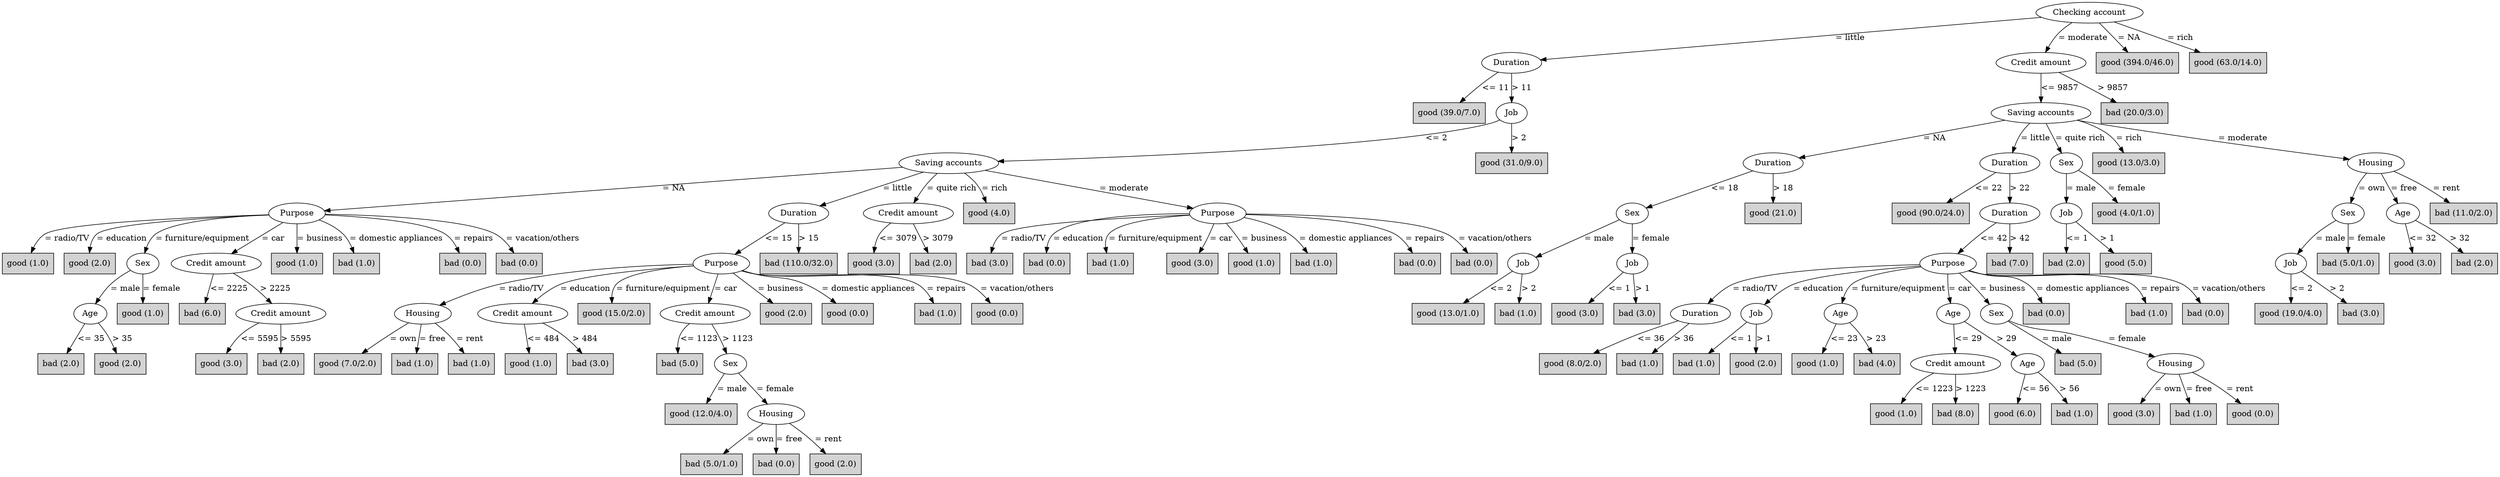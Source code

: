 digraph J48Tree {
N0 [label="Checking account" ]
N0->N1 [label="= little"]
N1 [label="Duration" ]
N1->N2 [label="<= 11"]
N2 [label="good (39.0/7.0)" shape=box style=filled ]
N1->N3 [label="> 11"]
N3 [label="Job" ]
N3->N4 [label="<= 2"]
N4 [label="Saving accounts" ]
N4->N5 [label="= NA"]
N5 [label="Purpose" ]
N5->N6 [label="= radio/TV"]
N6 [label="good (1.0)" shape=box style=filled ]
N5->N7 [label="= education"]
N7 [label="good (2.0)" shape=box style=filled ]
N5->N8 [label="= furniture/equipment"]
N8 [label="Sex" ]
N8->N9 [label="= male"]
N9 [label="Age" ]
N9->N10 [label="<= 35"]
N10 [label="bad (2.0)" shape=box style=filled ]
N9->N11 [label="> 35"]
N11 [label="good (2.0)" shape=box style=filled ]
N8->N12 [label="= female"]
N12 [label="good (1.0)" shape=box style=filled ]
N5->N13 [label="= car"]
N13 [label="Credit amount" ]
N13->N14 [label="<= 2225"]
N14 [label="bad (6.0)" shape=box style=filled ]
N13->N15 [label="> 2225"]
N15 [label="Credit amount" ]
N15->N16 [label="<= 5595"]
N16 [label="good (3.0)" shape=box style=filled ]
N15->N17 [label="> 5595"]
N17 [label="bad (2.0)" shape=box style=filled ]
N5->N18 [label="= business"]
N18 [label="good (1.0)" shape=box style=filled ]
N5->N19 [label="= domestic appliances"]
N19 [label="bad (1.0)" shape=box style=filled ]
N5->N20 [label="= repairs"]
N20 [label="bad (0.0)" shape=box style=filled ]
N5->N21 [label="= vacation/others"]
N21 [label="bad (0.0)" shape=box style=filled ]
N4->N22 [label="= little"]
N22 [label="Duration" ]
N22->N23 [label="<= 15"]
N23 [label="Purpose" ]
N23->N24 [label="= radio/TV"]
N24 [label="Housing" ]
N24->N25 [label="= own"]
N25 [label="good (7.0/2.0)" shape=box style=filled ]
N24->N26 [label="= free"]
N26 [label="bad (1.0)" shape=box style=filled ]
N24->N27 [label="= rent"]
N27 [label="bad (1.0)" shape=box style=filled ]
N23->N28 [label="= education"]
N28 [label="Credit amount" ]
N28->N29 [label="<= 484"]
N29 [label="good (1.0)" shape=box style=filled ]
N28->N30 [label="> 484"]
N30 [label="bad (3.0)" shape=box style=filled ]
N23->N31 [label="= furniture/equipment"]
N31 [label="good (15.0/2.0)" shape=box style=filled ]
N23->N32 [label="= car"]
N32 [label="Credit amount" ]
N32->N33 [label="<= 1123"]
N33 [label="bad (5.0)" shape=box style=filled ]
N32->N34 [label="> 1123"]
N34 [label="Sex" ]
N34->N35 [label="= male"]
N35 [label="good (12.0/4.0)" shape=box style=filled ]
N34->N36 [label="= female"]
N36 [label="Housing" ]
N36->N37 [label="= own"]
N37 [label="bad (5.0/1.0)" shape=box style=filled ]
N36->N38 [label="= free"]
N38 [label="bad (0.0)" shape=box style=filled ]
N36->N39 [label="= rent"]
N39 [label="good (2.0)" shape=box style=filled ]
N23->N40 [label="= business"]
N40 [label="good (2.0)" shape=box style=filled ]
N23->N41 [label="= domestic appliances"]
N41 [label="good (0.0)" shape=box style=filled ]
N23->N42 [label="= repairs"]
N42 [label="bad (1.0)" shape=box style=filled ]
N23->N43 [label="= vacation/others"]
N43 [label="good (0.0)" shape=box style=filled ]
N22->N44 [label="> 15"]
N44 [label="bad (110.0/32.0)" shape=box style=filled ]
N4->N45 [label="= quite rich"]
N45 [label="Credit amount" ]
N45->N46 [label="<= 3079"]
N46 [label="good (3.0)" shape=box style=filled ]
N45->N47 [label="> 3079"]
N47 [label="bad (2.0)" shape=box style=filled ]
N4->N48 [label="= rich"]
N48 [label="good (4.0)" shape=box style=filled ]
N4->N49 [label="= moderate"]
N49 [label="Purpose" ]
N49->N50 [label="= radio/TV"]
N50 [label="bad (3.0)" shape=box style=filled ]
N49->N51 [label="= education"]
N51 [label="bad (0.0)" shape=box style=filled ]
N49->N52 [label="= furniture/equipment"]
N52 [label="bad (1.0)" shape=box style=filled ]
N49->N53 [label="= car"]
N53 [label="good (3.0)" shape=box style=filled ]
N49->N54 [label="= business"]
N54 [label="good (1.0)" shape=box style=filled ]
N49->N55 [label="= domestic appliances"]
N55 [label="bad (1.0)" shape=box style=filled ]
N49->N56 [label="= repairs"]
N56 [label="bad (0.0)" shape=box style=filled ]
N49->N57 [label="= vacation/others"]
N57 [label="bad (0.0)" shape=box style=filled ]
N3->N58 [label="> 2"]
N58 [label="good (31.0/9.0)" shape=box style=filled ]
N0->N59 [label="= moderate"]
N59 [label="Credit amount" ]
N59->N60 [label="<= 9857"]
N60 [label="Saving accounts" ]
N60->N61 [label="= NA"]
N61 [label="Duration" ]
N61->N62 [label="<= 18"]
N62 [label="Sex" ]
N62->N63 [label="= male"]
N63 [label="Job" ]
N63->N64 [label="<= 2"]
N64 [label="good (13.0/1.0)" shape=box style=filled ]
N63->N65 [label="> 2"]
N65 [label="bad (1.0)" shape=box style=filled ]
N62->N66 [label="= female"]
N66 [label="Job" ]
N66->N67 [label="<= 1"]
N67 [label="good (3.0)" shape=box style=filled ]
N66->N68 [label="> 1"]
N68 [label="bad (3.0)" shape=box style=filled ]
N61->N69 [label="> 18"]
N69 [label="good (21.0)" shape=box style=filled ]
N60->N70 [label="= little"]
N70 [label="Duration" ]
N70->N71 [label="<= 22"]
N71 [label="good (90.0/24.0)" shape=box style=filled ]
N70->N72 [label="> 22"]
N72 [label="Duration" ]
N72->N73 [label="<= 42"]
N73 [label="Purpose" ]
N73->N74 [label="= radio/TV"]
N74 [label="Duration" ]
N74->N75 [label="<= 36"]
N75 [label="good (8.0/2.0)" shape=box style=filled ]
N74->N76 [label="> 36"]
N76 [label="bad (1.0)" shape=box style=filled ]
N73->N77 [label="= education"]
N77 [label="Job" ]
N77->N78 [label="<= 1"]
N78 [label="bad (1.0)" shape=box style=filled ]
N77->N79 [label="> 1"]
N79 [label="good (2.0)" shape=box style=filled ]
N73->N80 [label="= furniture/equipment"]
N80 [label="Age" ]
N80->N81 [label="<= 23"]
N81 [label="good (1.0)" shape=box style=filled ]
N80->N82 [label="> 23"]
N82 [label="bad (4.0)" shape=box style=filled ]
N73->N83 [label="= car"]
N83 [label="Age" ]
N83->N84 [label="<= 29"]
N84 [label="Credit amount" ]
N84->N85 [label="<= 1223"]
N85 [label="good (1.0)" shape=box style=filled ]
N84->N86 [label="> 1223"]
N86 [label="bad (8.0)" shape=box style=filled ]
N83->N87 [label="> 29"]
N87 [label="Age" ]
N87->N88 [label="<= 56"]
N88 [label="good (6.0)" shape=box style=filled ]
N87->N89 [label="> 56"]
N89 [label="bad (1.0)" shape=box style=filled ]
N73->N90 [label="= business"]
N90 [label="Sex" ]
N90->N91 [label="= male"]
N91 [label="bad (5.0)" shape=box style=filled ]
N90->N92 [label="= female"]
N92 [label="Housing" ]
N92->N93 [label="= own"]
N93 [label="good (3.0)" shape=box style=filled ]
N92->N94 [label="= free"]
N94 [label="bad (1.0)" shape=box style=filled ]
N92->N95 [label="= rent"]
N95 [label="good (0.0)" shape=box style=filled ]
N73->N96 [label="= domestic appliances"]
N96 [label="bad (0.0)" shape=box style=filled ]
N73->N97 [label="= repairs"]
N97 [label="bad (1.0)" shape=box style=filled ]
N73->N98 [label="= vacation/others"]
N98 [label="bad (0.0)" shape=box style=filled ]
N72->N99 [label="> 42"]
N99 [label="bad (7.0)" shape=box style=filled ]
N60->N100 [label="= quite rich"]
N100 [label="Sex" ]
N100->N101 [label="= male"]
N101 [label="Job" ]
N101->N102 [label="<= 1"]
N102 [label="bad (2.0)" shape=box style=filled ]
N101->N103 [label="> 1"]
N103 [label="good (5.0)" shape=box style=filled ]
N100->N104 [label="= female"]
N104 [label="good (4.0/1.0)" shape=box style=filled ]
N60->N105 [label="= rich"]
N105 [label="good (13.0/3.0)" shape=box style=filled ]
N60->N106 [label="= moderate"]
N106 [label="Housing" ]
N106->N107 [label="= own"]
N107 [label="Sex" ]
N107->N108 [label="= male"]
N108 [label="Job" ]
N108->N109 [label="<= 2"]
N109 [label="good (19.0/4.0)" shape=box style=filled ]
N108->N110 [label="> 2"]
N110 [label="bad (3.0)" shape=box style=filled ]
N107->N111 [label="= female"]
N111 [label="bad (5.0/1.0)" shape=box style=filled ]
N106->N112 [label="= free"]
N112 [label="Age" ]
N112->N113 [label="<= 32"]
N113 [label="good (3.0)" shape=box style=filled ]
N112->N114 [label="> 32"]
N114 [label="bad (2.0)" shape=box style=filled ]
N106->N115 [label="= rent"]
N115 [label="bad (11.0/2.0)" shape=box style=filled ]
N59->N116 [label="> 9857"]
N116 [label="bad (20.0/3.0)" shape=box style=filled ]
N0->N117 [label="= NA"]
N117 [label="good (394.0/46.0)" shape=box style=filled ]
N0->N118 [label="= rich"]
N118 [label="good (63.0/14.0)" shape=box style=filled ]
}
